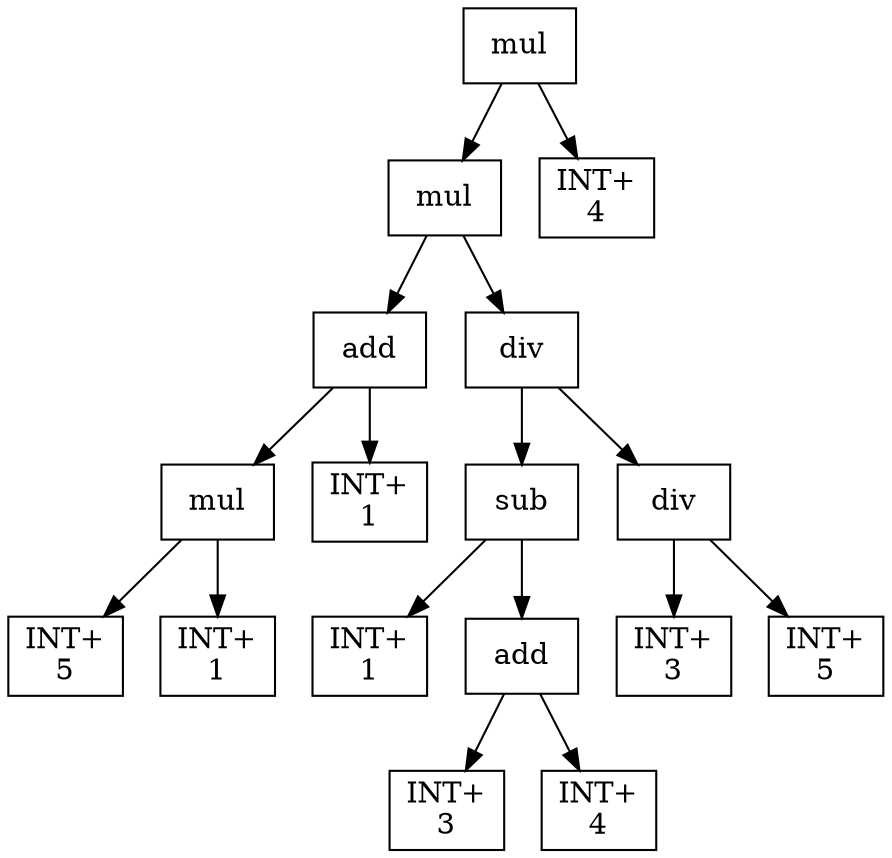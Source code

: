 digraph expr {
  node [shape=box];
  n1 [label="mul"];
  n2 [label="mul"];
  n3 [label="add"];
  n4 [label="mul"];
  n5 [label="INT+\n5"];
  n6 [label="INT+\n1"];
  n4 -> n5;
  n4 -> n6;
  n7 [label="INT+\n1"];
  n3 -> n4;
  n3 -> n7;
  n8 [label="div"];
  n9 [label="sub"];
  n10 [label="INT+\n1"];
  n11 [label="add"];
  n12 [label="INT+\n3"];
  n13 [label="INT+\n4"];
  n11 -> n12;
  n11 -> n13;
  n9 -> n10;
  n9 -> n11;
  n14 [label="div"];
  n15 [label="INT+\n3"];
  n16 [label="INT+\n5"];
  n14 -> n15;
  n14 -> n16;
  n8 -> n9;
  n8 -> n14;
  n2 -> n3;
  n2 -> n8;
  n17 [label="INT+\n4"];
  n1 -> n2;
  n1 -> n17;
}